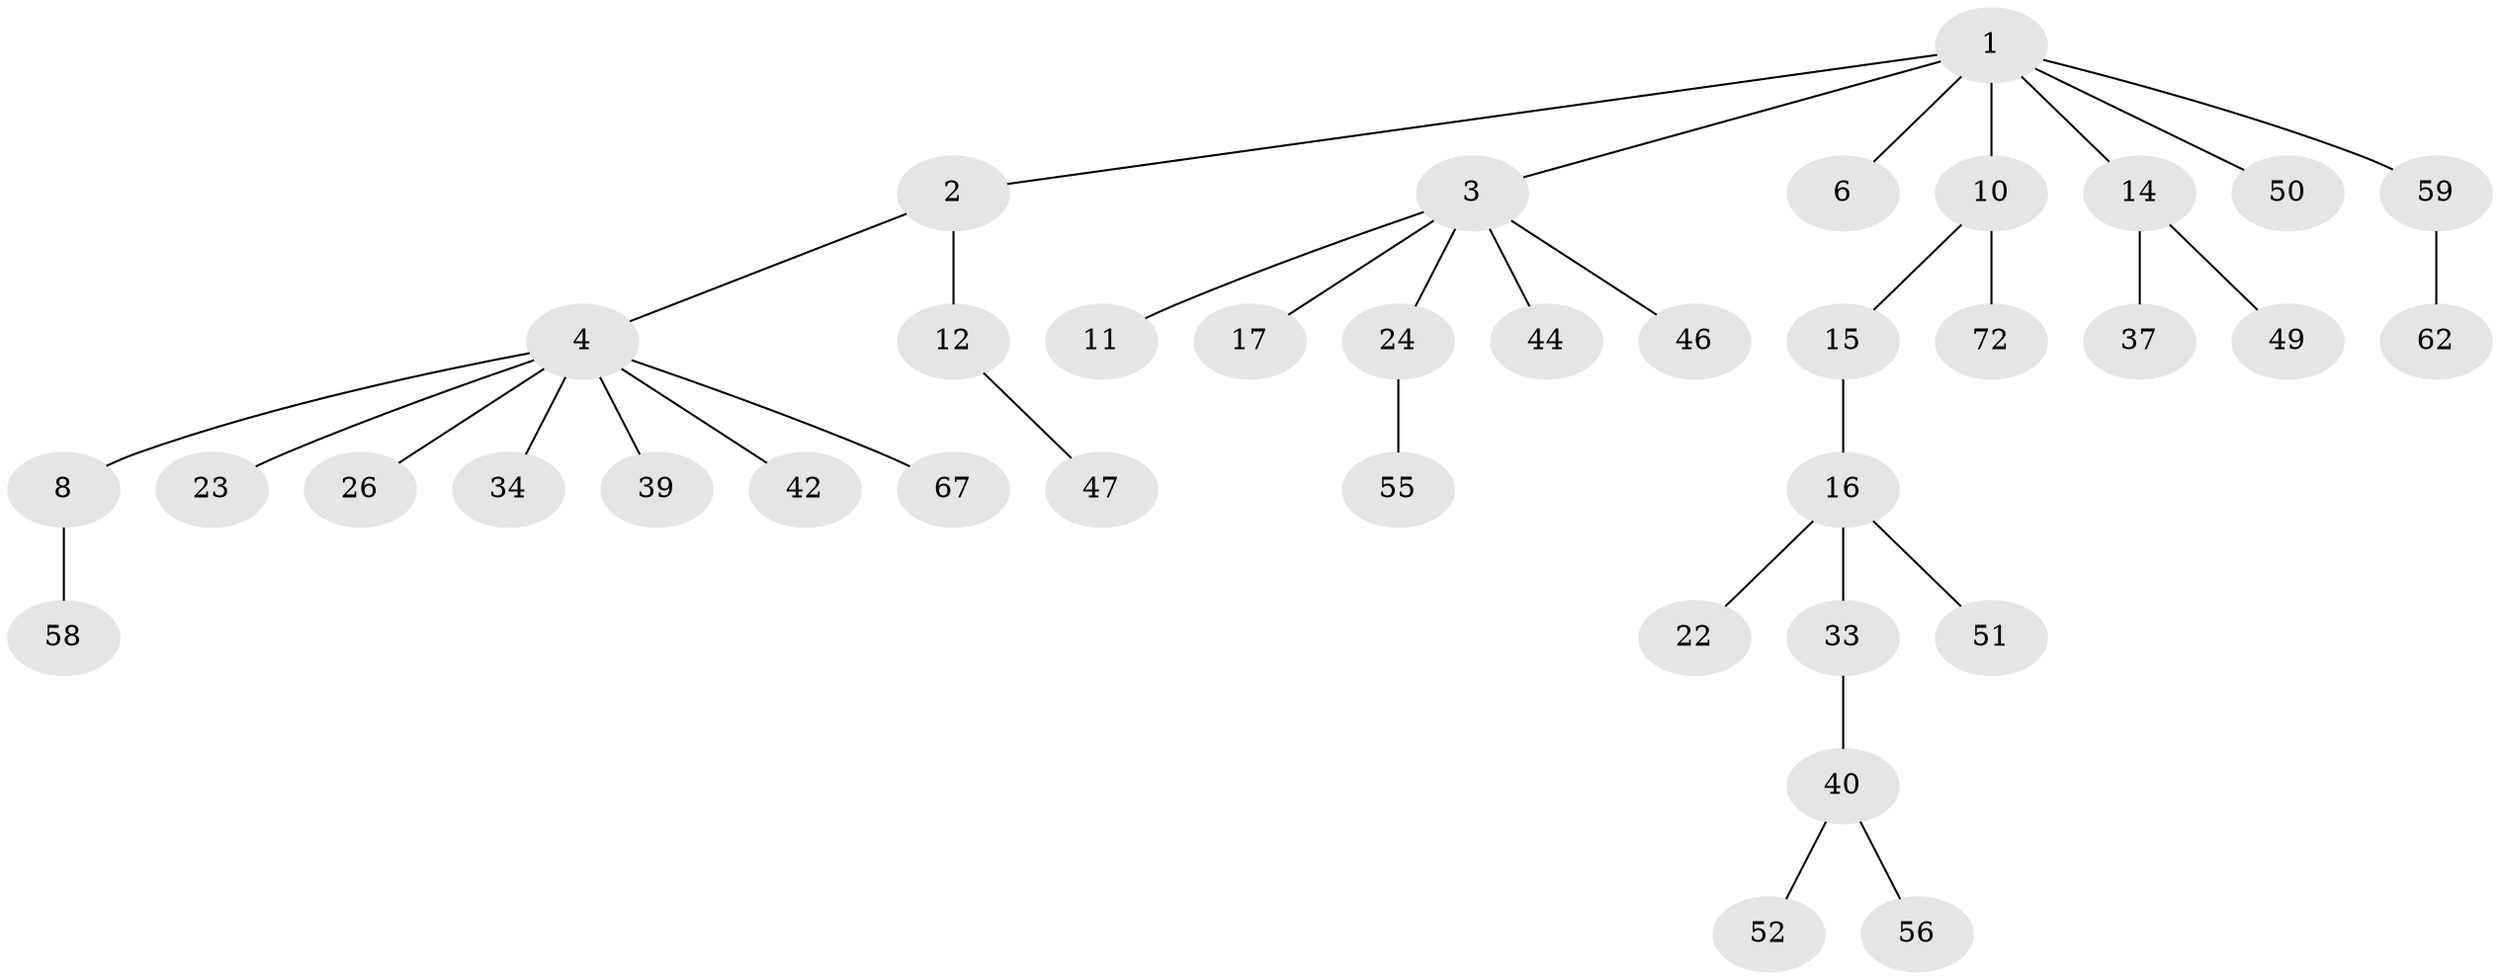 // original degree distribution, {7: 0.013333333333333334, 3: 0.2, 6: 0.013333333333333334, 4: 0.06666666666666667, 1: 0.48, 2: 0.22666666666666666}
// Generated by graph-tools (version 1.1) at 2025/15/03/09/25 04:15:39]
// undirected, 37 vertices, 36 edges
graph export_dot {
graph [start="1"]
  node [color=gray90,style=filled];
  1;
  2;
  3 [super="+7+63"];
  4 [super="+9+13+5"];
  6;
  8;
  10 [super="+32"];
  11 [super="+30"];
  12 [super="+20+41"];
  14 [super="+28+18"];
  15 [super="+19"];
  16 [super="+29"];
  17 [super="+45"];
  22;
  23;
  24;
  26;
  33 [super="+38+54"];
  34 [super="+53"];
  37;
  39;
  40;
  42;
  44;
  46;
  47 [super="+61"];
  49 [super="+65"];
  50;
  51;
  52;
  55;
  56 [super="+69"];
  58;
  59 [super="+73"];
  62;
  67;
  72;
  1 -- 2;
  1 -- 3;
  1 -- 6;
  1 -- 10;
  1 -- 14;
  1 -- 50;
  1 -- 59;
  2 -- 4;
  2 -- 12;
  3 -- 24;
  3 -- 44;
  3 -- 46;
  3 -- 11;
  3 -- 17;
  4 -- 42;
  4 -- 23;
  4 -- 34;
  4 -- 67;
  4 -- 39;
  4 -- 8;
  4 -- 26;
  8 -- 58;
  10 -- 15;
  10 -- 72;
  12 -- 47;
  14 -- 49;
  14 -- 37;
  15 -- 16;
  16 -- 22;
  16 -- 33;
  16 -- 51;
  24 -- 55;
  33 -- 40;
  40 -- 52;
  40 -- 56;
  59 -- 62;
}
